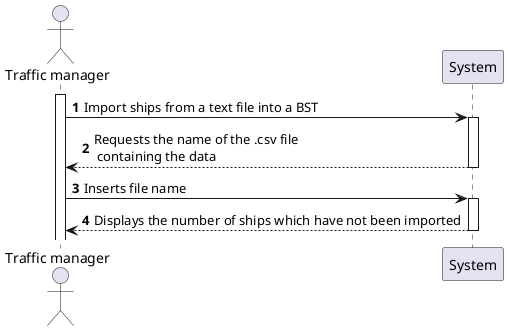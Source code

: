 @startuml
autonumber

actor "Traffic manager" as manager
participant "System" as system
activate manager

manager -> system ++: Import ships from a text file into a BST

system --> manager --: Requests the name of the .csv file\n containing the data

manager -> system ++: Inserts file name

system --> manager --: Displays the number of ships which have not been imported


@enduml